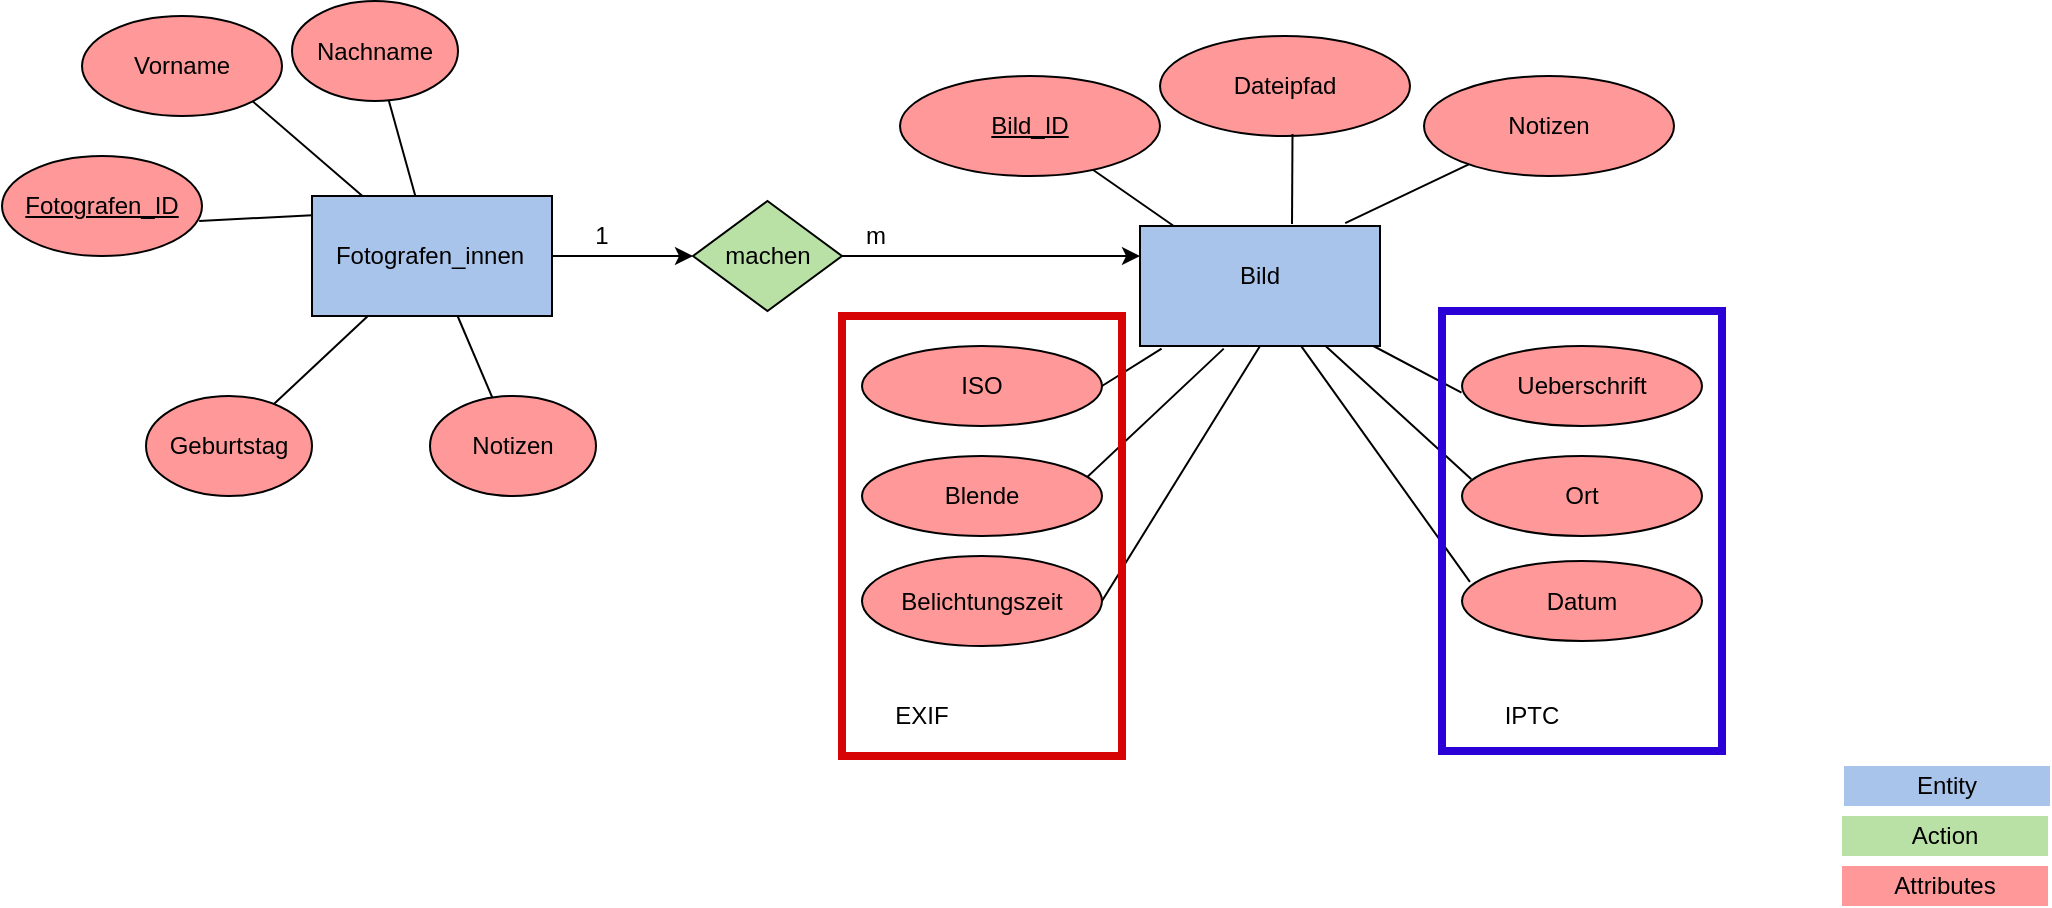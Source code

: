 <mxfile version="13.6.2" type="device"><diagram id="I_3O6yaTBap6pPWXUWst" name="Page-1"><mxGraphModel dx="1182" dy="1914" grid="1" gridSize="10" guides="1" tooltips="1" connect="1" arrows="1" fold="1" page="1" pageScale="1" pageWidth="827" pageHeight="1169" math="0" shadow="0"><root><mxCell id="0"/><mxCell id="1" parent="0"/><mxCell id="4XGx7qL9RyHICXATs4wg-174" style="edgeStyle=orthogonalEdgeStyle;rounded=0;orthogonalLoop=1;jettySize=auto;html=1;exitX=1;exitY=0.5;exitDx=0;exitDy=0;entryX=0;entryY=0.5;entryDx=0;entryDy=0;" parent="1" source="4XGx7qL9RyHICXATs4wg-15" target="4XGx7qL9RyHICXATs4wg-172" edge="1"><mxGeometry relative="1" as="geometry"/></mxCell><mxCell id="4XGx7qL9RyHICXATs4wg-15" value="" style="rounded=0;whiteSpace=wrap;html=1;fillColor=#A9C4EB;" parent="1" vertex="1"><mxGeometry x="685" width="120" height="60" as="geometry"/></mxCell><mxCell id="4XGx7qL9RyHICXATs4wg-16" value="Fotografen_innen" style="text;html=1;strokeColor=none;fillColor=none;align=center;verticalAlign=middle;whiteSpace=wrap;rounded=0;" parent="1" vertex="1"><mxGeometry x="724" y="20" width="40" height="20" as="geometry"/></mxCell><mxCell id="4XGx7qL9RyHICXATs4wg-20" value="Vorname" style="ellipse;whiteSpace=wrap;html=1;fillColor=#FF9999;" parent="1" vertex="1"><mxGeometry x="570" y="-90" width="100" height="50" as="geometry"/></mxCell><mxCell id="4XGx7qL9RyHICXATs4wg-21" value="Nachname" style="ellipse;whiteSpace=wrap;html=1;fillColor=#FF9999;" parent="1" vertex="1"><mxGeometry x="675" y="-97.5" width="83" height="50" as="geometry"/></mxCell><mxCell id="4XGx7qL9RyHICXATs4wg-22" value="&lt;u&gt;Bild_ID&lt;/u&gt;" style="ellipse;whiteSpace=wrap;html=1;fillColor=#FF9999;" parent="1" vertex="1"><mxGeometry x="979" y="-60" width="130" height="50" as="geometry"/></mxCell><mxCell id="4XGx7qL9RyHICXATs4wg-39" value="" style="endArrow=none;html=1;" parent="1" source="4XGx7qL9RyHICXATs4wg-141" target="4XGx7qL9RyHICXATs4wg-22" edge="1"><mxGeometry width="50" height="50" relative="1" as="geometry"><mxPoint x="1000" y="-250" as="sourcePoint"/><mxPoint x="670" y="310" as="targetPoint"/></mxGeometry></mxCell><mxCell id="4XGx7qL9RyHICXATs4wg-40" value="" style="endArrow=none;html=1;" parent="1" source="4XGx7qL9RyHICXATs4wg-15" target="4XGx7qL9RyHICXATs4wg-21" edge="1"><mxGeometry width="50" height="50" relative="1" as="geometry"><mxPoint x="755" y="340" as="sourcePoint"/><mxPoint x="750" y="320" as="targetPoint"/></mxGeometry></mxCell><mxCell id="4XGx7qL9RyHICXATs4wg-41" value="" style="endArrow=none;html=1;entryX=1;entryY=1;entryDx=0;entryDy=0;" parent="1" source="4XGx7qL9RyHICXATs4wg-15" target="4XGx7qL9RyHICXATs4wg-20" edge="1"><mxGeometry width="50" height="50" relative="1" as="geometry"><mxPoint x="730" y="-35" as="sourcePoint"/><mxPoint x="835" y="25" as="targetPoint"/></mxGeometry></mxCell><mxCell id="4XGx7qL9RyHICXATs4wg-141" value="" style="rounded=0;whiteSpace=wrap;html=1;fillColor=#A9C4EB;" parent="1" vertex="1"><mxGeometry x="1099" y="15" width="120" height="60" as="geometry"/></mxCell><mxCell id="4XGx7qL9RyHICXATs4wg-142" value="Bild" style="text;html=1;strokeColor=none;fillColor=none;align=center;verticalAlign=middle;whiteSpace=wrap;rounded=0;" parent="1" vertex="1"><mxGeometry x="1109" y="30" width="100" height="20" as="geometry"/></mxCell><mxCell id="4XGx7qL9RyHICXATs4wg-158" value="&lt;div&gt;Dateipfad&lt;/div&gt;" style="ellipse;whiteSpace=wrap;html=1;fillColor=#FF9999;" parent="1" vertex="1"><mxGeometry x="1109" y="-80" width="125" height="50" as="geometry"/></mxCell><mxCell id="4XGx7qL9RyHICXATs4wg-164" value="" style="endArrow=none;html=1;entryX=0.53;entryY=0.98;entryDx=0;entryDy=0;entryPerimeter=0;" parent="1" target="4XGx7qL9RyHICXATs4wg-158" edge="1"><mxGeometry width="50" height="50" relative="1" as="geometry"><mxPoint x="1175" y="14" as="sourcePoint"/><mxPoint x="1185.25" y="-152.5" as="targetPoint"/></mxGeometry></mxCell><mxCell id="4XGx7qL9RyHICXATs4wg-175" style="edgeStyle=orthogonalEdgeStyle;rounded=0;orthogonalLoop=1;jettySize=auto;html=1;exitX=1;exitY=0.5;exitDx=0;exitDy=0;entryX=0;entryY=0.25;entryDx=0;entryDy=0;" parent="1" source="4XGx7qL9RyHICXATs4wg-172" target="4XGx7qL9RyHICXATs4wg-141" edge="1"><mxGeometry relative="1" as="geometry"><mxPoint x="940" y="30" as="targetPoint"/></mxGeometry></mxCell><mxCell id="4XGx7qL9RyHICXATs4wg-172" value="" style="rhombus;whiteSpace=wrap;html=1;fillColor=#B9E0A5;" parent="1" vertex="1"><mxGeometry x="875.5" y="2.5" width="74.5" height="55" as="geometry"/></mxCell><mxCell id="4XGx7qL9RyHICXATs4wg-173" value="machen" style="text;html=1;strokeColor=none;fillColor=none;align=center;verticalAlign=middle;whiteSpace=wrap;rounded=0;" parent="1" vertex="1"><mxGeometry x="892.75" y="20" width="40" height="20" as="geometry"/></mxCell><mxCell id="8fb0JHlfmeKBilTGkU47-28" value="Entity" style="text;html=1;strokeColor=none;fillColor=#A9C4EB;align=center;verticalAlign=middle;whiteSpace=wrap;rounded=0;" parent="1" vertex="1"><mxGeometry x="1451" y="285" width="103" height="20" as="geometry"/></mxCell><mxCell id="8fb0JHlfmeKBilTGkU47-29" value="&lt;div&gt;Action&lt;/div&gt;" style="text;html=1;strokeColor=none;fillColor=#B9E0A5;align=center;verticalAlign=middle;whiteSpace=wrap;rounded=0;" parent="1" vertex="1"><mxGeometry x="1450" y="310" width="103" height="20" as="geometry"/></mxCell><mxCell id="8fb0JHlfmeKBilTGkU47-30" value="&lt;div&gt;Attributes&lt;/div&gt;" style="text;html=1;strokeColor=none;fillColor=#FF9999;align=center;verticalAlign=middle;whiteSpace=wrap;rounded=0;" parent="1" vertex="1"><mxGeometry x="1450" y="335" width="103" height="20" as="geometry"/></mxCell><mxCell id="I8-HWhrL5qvl-mA9LKdb-7" value="m" style="text;html=1;strokeColor=none;fillColor=none;align=center;verticalAlign=middle;whiteSpace=wrap;rounded=0;" parent="1" vertex="1"><mxGeometry x="946.5" y="10" width="40" height="20" as="geometry"/></mxCell><mxCell id="I8-HWhrL5qvl-mA9LKdb-8" value="1" style="text;html=1;strokeColor=none;fillColor=none;align=center;verticalAlign=middle;whiteSpace=wrap;rounded=0;" parent="1" vertex="1"><mxGeometry x="810" y="10" width="40" height="20" as="geometry"/></mxCell><mxCell id="rpHKPJ1qp55UmKNoARkK-1" value="Geburtstag" style="ellipse;whiteSpace=wrap;html=1;fillColor=#FF9999;" vertex="1" parent="1"><mxGeometry x="602" y="100" width="83" height="50" as="geometry"/></mxCell><mxCell id="rpHKPJ1qp55UmKNoARkK-2" value="" style="endArrow=none;html=1;" edge="1" parent="1" source="4XGx7qL9RyHICXATs4wg-15" target="rpHKPJ1qp55UmKNoARkK-1"><mxGeometry width="50" height="50" relative="1" as="geometry"><mxPoint x="738.399" as="sourcePoint"/><mxPoint x="727.901" y="-47.713" as="targetPoint"/></mxGeometry></mxCell><mxCell id="rpHKPJ1qp55UmKNoARkK-3" value="&lt;u&gt;Fotografen_ID&lt;/u&gt;" style="ellipse;whiteSpace=wrap;html=1;fillColor=#FF9999;" vertex="1" parent="1"><mxGeometry x="530" y="-20" width="100" height="50" as="geometry"/></mxCell><mxCell id="rpHKPJ1qp55UmKNoARkK-4" value="" style="endArrow=none;html=1;entryX=0.986;entryY=0.649;entryDx=0;entryDy=0;entryPerimeter=0;exitX=0.001;exitY=0.16;exitDx=0;exitDy=0;exitPerimeter=0;" edge="1" parent="1" source="4XGx7qL9RyHICXATs4wg-15" target="rpHKPJ1qp55UmKNoARkK-3"><mxGeometry width="50" height="50" relative="1" as="geometry"><mxPoint x="713.405" as="sourcePoint"/><mxPoint x="655.559" y="-54.925" as="targetPoint"/></mxGeometry></mxCell><mxCell id="rpHKPJ1qp55UmKNoARkK-5" value="Notizen" style="ellipse;whiteSpace=wrap;html=1;fillColor=#FF9999;" vertex="1" parent="1"><mxGeometry x="744" y="100" width="83" height="50" as="geometry"/></mxCell><mxCell id="rpHKPJ1qp55UmKNoARkK-6" value="" style="endArrow=none;html=1;" edge="1" parent="1" source="4XGx7qL9RyHICXATs4wg-15" target="rpHKPJ1qp55UmKNoARkK-5"><mxGeometry width="50" height="50" relative="1" as="geometry"><mxPoint x="770" y="50" as="sourcePoint"/><mxPoint x="794.461" y="-52.7" as="targetPoint"/></mxGeometry></mxCell><mxCell id="rpHKPJ1qp55UmKNoARkK-13" value="" style="endArrow=none;html=1;entryX=0.09;entryY=1.022;entryDx=0;entryDy=0;exitX=1;exitY=0.5;exitDx=0;exitDy=0;entryPerimeter=0;" edge="1" parent="1" source="rpHKPJ1qp55UmKNoARkK-14" target="4XGx7qL9RyHICXATs4wg-141"><mxGeometry width="50" height="50" relative="1" as="geometry"><mxPoint x="1016" y="135" as="sourcePoint"/><mxPoint x="1066.5" y="-25" as="targetPoint"/></mxGeometry></mxCell><mxCell id="rpHKPJ1qp55UmKNoARkK-14" value="ISO" style="ellipse;whiteSpace=wrap;html=1;fillColor=#FF9999;" vertex="1" parent="1"><mxGeometry x="960" y="75" width="120" height="40" as="geometry"/></mxCell><mxCell id="rpHKPJ1qp55UmKNoARkK-15" value="" style="endArrow=none;html=1;exitX=1;exitY=0.5;exitDx=0;exitDy=0;entryX=0.5;entryY=1;entryDx=0;entryDy=0;" edge="1" parent="1" source="rpHKPJ1qp55UmKNoARkK-16" target="4XGx7qL9RyHICXATs4wg-141"><mxGeometry width="50" height="50" relative="1" as="geometry"><mxPoint x="995.76" y="60" as="sourcePoint"/><mxPoint x="1079" y="-38.7" as="targetPoint"/></mxGeometry></mxCell><mxCell id="rpHKPJ1qp55UmKNoARkK-16" value="Belichtungszeit" style="ellipse;whiteSpace=wrap;html=1;fillColor=#FF9999;" vertex="1" parent="1"><mxGeometry x="960" y="180" width="120" height="45" as="geometry"/></mxCell><mxCell id="rpHKPJ1qp55UmKNoARkK-17" value="" style="endArrow=none;html=1;entryX=0.349;entryY=1.022;entryDx=0;entryDy=0;exitX=0.695;exitY=0.95;exitDx=0;exitDy=0;entryPerimeter=0;exitPerimeter=0;" edge="1" parent="1" source="rpHKPJ1qp55UmKNoARkK-18" target="4XGx7qL9RyHICXATs4wg-141"><mxGeometry width="50" height="50" relative="1" as="geometry"><mxPoint x="1188.5" y="25" as="sourcePoint"/><mxPoint x="1271.74" y="-73.7" as="targetPoint"/></mxGeometry></mxCell><mxCell id="rpHKPJ1qp55UmKNoARkK-18" value="Blende" style="ellipse;whiteSpace=wrap;html=1;fillColor=#FF9999;" vertex="1" parent="1"><mxGeometry x="960" y="130" width="120" height="40" as="geometry"/></mxCell><mxCell id="rpHKPJ1qp55UmKNoARkK-19" value="" style="endArrow=none;html=1;exitX=-0.002;exitY=0.583;exitDx=0;exitDy=0;exitPerimeter=0;" edge="1" parent="1" source="rpHKPJ1qp55UmKNoARkK-20" target="4XGx7qL9RyHICXATs4wg-141"><mxGeometry width="50" height="50" relative="1" as="geometry"><mxPoint x="1036" y="155" as="sourcePoint"/><mxPoint x="1284" y="-35" as="targetPoint"/></mxGeometry></mxCell><mxCell id="rpHKPJ1qp55UmKNoARkK-20" value="Ueberschrift" style="ellipse;whiteSpace=wrap;html=1;fillColor=#FF9999;" vertex="1" parent="1"><mxGeometry x="1260" y="75" width="120" height="40" as="geometry"/></mxCell><mxCell id="rpHKPJ1qp55UmKNoARkK-21" value="" style="endArrow=none;html=1;exitX=0.039;exitY=0.291;exitDx=0;exitDy=0;exitPerimeter=0;" edge="1" parent="1" source="rpHKPJ1qp55UmKNoARkK-22" target="4XGx7qL9RyHICXATs4wg-141"><mxGeometry width="50" height="50" relative="1" as="geometry"><mxPoint x="1086" y="240" as="sourcePoint"/><mxPoint x="1334" y="50" as="targetPoint"/></mxGeometry></mxCell><mxCell id="rpHKPJ1qp55UmKNoARkK-22" value="Ort" style="ellipse;whiteSpace=wrap;html=1;fillColor=#FF9999;" vertex="1" parent="1"><mxGeometry x="1260" y="130" width="120" height="40" as="geometry"/></mxCell><mxCell id="rpHKPJ1qp55UmKNoARkK-23" value="" style="endArrow=none;html=1;exitX=0.033;exitY=0.261;exitDx=0;exitDy=0;entryX=0.671;entryY=0.999;entryDx=0;entryDy=0;entryPerimeter=0;exitPerimeter=0;" edge="1" parent="1" source="rpHKPJ1qp55UmKNoARkK-24" target="4XGx7qL9RyHICXATs4wg-141"><mxGeometry width="50" height="50" relative="1" as="geometry"><mxPoint x="1126" y="327.5" as="sourcePoint"/><mxPoint x="1374" y="137.5" as="targetPoint"/></mxGeometry></mxCell><mxCell id="rpHKPJ1qp55UmKNoARkK-24" value="Datum" style="ellipse;whiteSpace=wrap;html=1;fillColor=#FF9999;" vertex="1" parent="1"><mxGeometry x="1260" y="182.5" width="120" height="40" as="geometry"/></mxCell><mxCell id="rpHKPJ1qp55UmKNoARkK-35" value="" style="rounded=0;whiteSpace=wrap;html=1;fillColor=none;strokeWidth=4;strokeColor=#D60404;" vertex="1" parent="1"><mxGeometry x="950" y="60" width="140" height="220" as="geometry"/></mxCell><mxCell id="rpHKPJ1qp55UmKNoARkK-36" value="" style="rounded=0;whiteSpace=wrap;html=1;fillColor=none;strokeWidth=4;strokeColor=#2B00D6;" vertex="1" parent="1"><mxGeometry x="1250" y="57.5" width="140" height="220" as="geometry"/></mxCell><mxCell id="rpHKPJ1qp55UmKNoARkK-37" value="IPTC" style="text;html=1;strokeColor=none;fillColor=none;align=center;verticalAlign=middle;whiteSpace=wrap;rounded=0;" vertex="1" parent="1"><mxGeometry x="1275" y="250" width="40" height="20" as="geometry"/></mxCell><mxCell id="rpHKPJ1qp55UmKNoARkK-38" value="EXIF" style="text;html=1;strokeColor=none;fillColor=none;align=center;verticalAlign=middle;whiteSpace=wrap;rounded=0;" vertex="1" parent="1"><mxGeometry x="970" y="250" width="40" height="20" as="geometry"/></mxCell><mxCell id="rpHKPJ1qp55UmKNoARkK-39" value="Notizen" style="ellipse;whiteSpace=wrap;html=1;fillColor=#FF9999;" vertex="1" parent="1"><mxGeometry x="1241" y="-60" width="125" height="50" as="geometry"/></mxCell><mxCell id="rpHKPJ1qp55UmKNoARkK-40" value="" style="endArrow=none;html=1;exitX=0.855;exitY=-0.024;exitDx=0;exitDy=0;exitPerimeter=0;" edge="1" parent="1" target="rpHKPJ1qp55UmKNoARkK-39" source="4XGx7qL9RyHICXATs4wg-141"><mxGeometry width="50" height="50" relative="1" as="geometry"><mxPoint x="1311" y="15.0" as="sourcePoint"/><mxPoint x="1331.25" y="-151.72" as="targetPoint"/></mxGeometry></mxCell></root></mxGraphModel></diagram></mxfile>